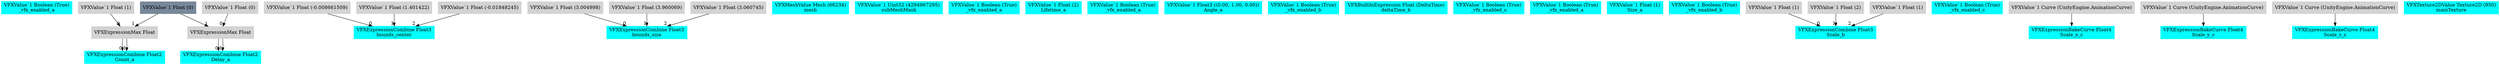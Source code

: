 digraph G {
node0 [shape="box" color="cyan" style="filled" label="VFXValue`1 Boolean (True)
_vfx_enabled_a"]
node1 [shape="box" color="cyan" style="filled" label="VFXExpressionCombine Float2
Count_a"]
node2 [shape="box" color="lightgray" style="filled" label="VFXExpressionMax Float"]
node3 [shape="box" color="lightgray" style="filled" label="VFXValue`1 Float (1)"]
node4 [shape="box" color="lightslategray" style="filled" label="VFXValue`1 Float (0)"]
node5 [shape="box" color="cyan" style="filled" label="VFXExpressionCombine Float2
Delay_a"]
node6 [shape="box" color="lightgray" style="filled" label="VFXExpressionMax Float"]
node7 [shape="box" color="lightgray" style="filled" label="VFXValue`1 Float (0)"]
node8 [shape="box" color="cyan" style="filled" label="VFXExpressionCombine Float3
bounds_center"]
node9 [shape="box" color="lightgray" style="filled" label="VFXValue`1 Float (-0.008661509)"]
node10 [shape="box" color="lightgray" style="filled" label="VFXValue`1 Float (1.401422)"]
node11 [shape="box" color="lightgray" style="filled" label="VFXValue`1 Float (-0.01848245)"]
node12 [shape="box" color="cyan" style="filled" label="VFXExpressionCombine Float3
bounds_size"]
node13 [shape="box" color="lightgray" style="filled" label="VFXValue`1 Float (3.004998)"]
node14 [shape="box" color="lightgray" style="filled" label="VFXValue`1 Float (3.960069)"]
node15 [shape="box" color="lightgray" style="filled" label="VFXValue`1 Float (3.060745)"]
node16 [shape="box" color="cyan" style="filled" label="VFXMeshValue Mesh (66234)
mesh"]
node17 [shape="box" color="cyan" style="filled" label="VFXValue`1 Uint32 (4294967295)
subMeshMask"]
node18 [shape="box" color="cyan" style="filled" label="VFXValue`1 Boolean (True)
_vfx_enabled_a"]
node19 [shape="box" color="cyan" style="filled" label="VFXValue`1 Float (2)
Lifetime_a"]
node20 [shape="box" color="cyan" style="filled" label="VFXValue`1 Boolean (True)
_vfx_enabled_a"]
node21 [shape="box" color="cyan" style="filled" label="VFXValue`1 Float3 ((0.00, 1.00, 0.00))
Angle_a"]
node22 [shape="box" color="cyan" style="filled" label="VFXValue`1 Boolean (True)
_vfx_enabled_b"]
node23 [shape="box" color="cyan" style="filled" label="VFXBuiltInExpression Float (DeltaTime)
deltaTime_b"]
node24 [shape="box" color="cyan" style="filled" label="VFXValue`1 Boolean (True)
_vfx_enabled_c"]
node25 [shape="box" color="cyan" style="filled" label="VFXValue`1 Boolean (True)
_vfx_enabled_a"]
node26 [shape="box" color="cyan" style="filled" label="VFXValue`1 Float (1)
Size_a"]
node27 [shape="box" color="cyan" style="filled" label="VFXValue`1 Boolean (True)
_vfx_enabled_b"]
node28 [shape="box" color="cyan" style="filled" label="VFXExpressionCombine Float3
Scale_b"]
node29 [shape="box" color="lightgray" style="filled" label="VFXValue`1 Float (1)"]
node30 [shape="box" color="lightgray" style="filled" label="VFXValue`1 Float (2)"]
node31 [shape="box" color="lightgray" style="filled" label="VFXValue`1 Float (1)"]
node32 [shape="box" color="cyan" style="filled" label="VFXValue`1 Boolean (True)
_vfx_enabled_c"]
node33 [shape="box" color="cyan" style="filled" label="VFXExpressionBakeCurve Float4
Scale_x_c"]
node34 [shape="box" color="lightgray" style="filled" label="VFXValue`1 Curve (UnityEngine.AnimationCurve)"]
node35 [shape="box" color="cyan" style="filled" label="VFXExpressionBakeCurve Float4
Scale_y_c"]
node36 [shape="box" color="lightgray" style="filled" label="VFXValue`1 Curve (UnityEngine.AnimationCurve)"]
node37 [shape="box" color="cyan" style="filled" label="VFXExpressionBakeCurve Float4
Scale_z_c"]
node38 [shape="box" color="lightgray" style="filled" label="VFXValue`1 Curve (UnityEngine.AnimationCurve)"]
node39 [shape="box" color="cyan" style="filled" label="VFXTexture2DValue Texture2D (950)
mainTexture"]
node2 -> node1 [headlabel="0"]
node2 -> node1 [headlabel="1"]
node3 -> node2 [headlabel="0"]
node4 -> node2 [headlabel="1"]
node6 -> node5 [headlabel="0"]
node6 -> node5 [headlabel="1"]
node7 -> node6 [headlabel="0"]
node4 -> node6 [headlabel="1"]
node9 -> node8 [headlabel="0"]
node10 -> node8 [headlabel="1"]
node11 -> node8 [headlabel="2"]
node13 -> node12 [headlabel="0"]
node14 -> node12 [headlabel="1"]
node15 -> node12 [headlabel="2"]
node29 -> node28 [headlabel="0"]
node30 -> node28 [headlabel="1"]
node31 -> node28 [headlabel="2"]
node34 -> node33 
node36 -> node35 
node38 -> node37 
}
